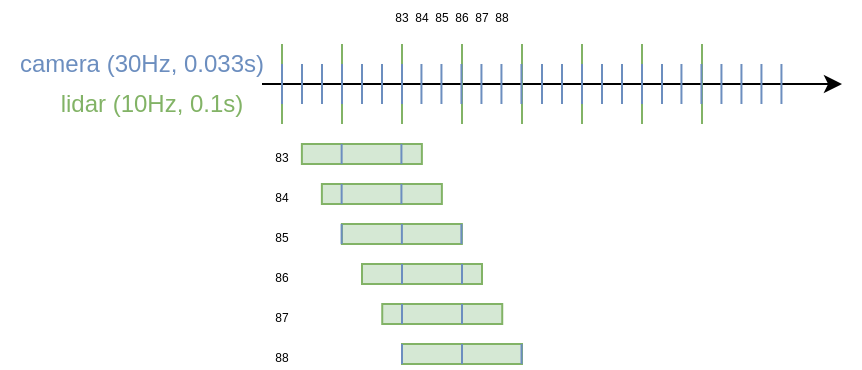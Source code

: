 <mxfile version="15.4.0" type="device"><diagram id="CFlMVozvnWYLzNWP6Qdk" name="Page-1"><mxGraphModel dx="719" dy="393" grid="1" gridSize="10" guides="1" tooltips="1" connect="1" arrows="1" fold="1" page="1" pageScale="1" pageWidth="827" pageHeight="1169" math="0" shadow="0"><root><mxCell id="0"/><mxCell id="1" parent="0"/><mxCell id="I6c2rL0sKzV_J-46VKPx-1" value="" style="endArrow=classic;html=1;" parent="1" edge="1"><mxGeometry width="50" height="50" relative="1" as="geometry"><mxPoint x="200" y="160" as="sourcePoint"/><mxPoint x="490" y="160" as="targetPoint"/></mxGeometry></mxCell><mxCell id="I6c2rL0sKzV_J-46VKPx-3" value="" style="endArrow=none;html=1;fillColor=#d5e8d4;strokeColor=#82b366;" parent="1" edge="1"><mxGeometry width="50" height="50" relative="1" as="geometry"><mxPoint x="210" y="180" as="sourcePoint"/><mxPoint x="210" y="140" as="targetPoint"/></mxGeometry></mxCell><mxCell id="I6c2rL0sKzV_J-46VKPx-4" value="" style="endArrow=none;html=1;fillColor=#d5e8d4;strokeColor=#82b366;" parent="1" edge="1"><mxGeometry width="50" height="50" relative="1" as="geometry"><mxPoint x="240" y="180" as="sourcePoint"/><mxPoint x="240" y="140" as="targetPoint"/></mxGeometry></mxCell><mxCell id="I6c2rL0sKzV_J-46VKPx-5" value="" style="endArrow=none;html=1;fillColor=#d5e8d4;strokeColor=#82b366;" parent="1" edge="1"><mxGeometry width="50" height="50" relative="1" as="geometry"><mxPoint x="270" y="180" as="sourcePoint"/><mxPoint x="270" y="140" as="targetPoint"/></mxGeometry></mxCell><mxCell id="I6c2rL0sKzV_J-46VKPx-6" value="" style="endArrow=none;html=1;fillColor=#d5e8d4;strokeColor=#82b366;" parent="1" edge="1"><mxGeometry width="50" height="50" relative="1" as="geometry"><mxPoint x="300" y="180" as="sourcePoint"/><mxPoint x="300" y="140" as="targetPoint"/></mxGeometry></mxCell><mxCell id="I6c2rL0sKzV_J-46VKPx-7" value="" style="endArrow=none;html=1;fillColor=#dae8fc;strokeColor=#6c8ebf;" parent="1" edge="1"><mxGeometry width="50" height="50" relative="1" as="geometry"><mxPoint x="220" y="170" as="sourcePoint"/><mxPoint x="220" y="150" as="targetPoint"/></mxGeometry></mxCell><mxCell id="I6c2rL0sKzV_J-46VKPx-8" value="" style="endArrow=none;html=1;fillColor=#dae8fc;strokeColor=#6c8ebf;" parent="1" edge="1"><mxGeometry width="50" height="50" relative="1" as="geometry"><mxPoint x="230" y="170" as="sourcePoint"/><mxPoint x="230" y="150" as="targetPoint"/><Array as="points"><mxPoint x="230" y="160"/></Array></mxGeometry></mxCell><mxCell id="I6c2rL0sKzV_J-46VKPx-9" value="" style="endArrow=none;html=1;fillColor=#dae8fc;strokeColor=#6c8ebf;" parent="1" edge="1"><mxGeometry width="50" height="50" relative="1" as="geometry"><mxPoint x="240" y="170" as="sourcePoint"/><mxPoint x="240" y="150" as="targetPoint"/><Array as="points"><mxPoint x="240" y="160"/></Array></mxGeometry></mxCell><mxCell id="I6c2rL0sKzV_J-46VKPx-10" value="" style="endArrow=none;html=1;fillColor=#d5e8d4;strokeColor=#82b366;" parent="1" edge="1"><mxGeometry width="50" height="50" relative="1" as="geometry"><mxPoint x="330" y="180" as="sourcePoint"/><mxPoint x="330" y="140" as="targetPoint"/></mxGeometry></mxCell><mxCell id="I6c2rL0sKzV_J-46VKPx-11" value="" style="endArrow=none;html=1;fillColor=#d5e8d4;strokeColor=#82b366;" parent="1" edge="1"><mxGeometry width="50" height="50" relative="1" as="geometry"><mxPoint x="360" y="180" as="sourcePoint"/><mxPoint x="360" y="140" as="targetPoint"/></mxGeometry></mxCell><mxCell id="I6c2rL0sKzV_J-46VKPx-12" value="" style="endArrow=none;html=1;fillColor=#d5e8d4;strokeColor=#82b366;" parent="1" edge="1"><mxGeometry width="50" height="50" relative="1" as="geometry"><mxPoint x="390" y="180" as="sourcePoint"/><mxPoint x="390" y="140" as="targetPoint"/></mxGeometry></mxCell><mxCell id="I6c2rL0sKzV_J-46VKPx-13" value="" style="endArrow=none;html=1;fillColor=#d5e8d4;strokeColor=#82b366;" parent="1" edge="1"><mxGeometry width="50" height="50" relative="1" as="geometry"><mxPoint x="420" y="180" as="sourcePoint"/><mxPoint x="420" y="140" as="targetPoint"/></mxGeometry></mxCell><mxCell id="I6c2rL0sKzV_J-46VKPx-14" value="" style="endArrow=none;html=1;fillColor=#dae8fc;strokeColor=#6c8ebf;" parent="1" edge="1"><mxGeometry width="50" height="50" relative="1" as="geometry"><mxPoint x="250" y="170" as="sourcePoint"/><mxPoint x="250" y="150" as="targetPoint"/></mxGeometry></mxCell><mxCell id="I6c2rL0sKzV_J-46VKPx-15" value="" style="endArrow=none;html=1;fillColor=#dae8fc;strokeColor=#6c8ebf;" parent="1" edge="1"><mxGeometry width="50" height="50" relative="1" as="geometry"><mxPoint x="260" y="170" as="sourcePoint"/><mxPoint x="260" y="150" as="targetPoint"/><Array as="points"><mxPoint x="260" y="160"/></Array></mxGeometry></mxCell><mxCell id="I6c2rL0sKzV_J-46VKPx-16" value="" style="endArrow=none;html=1;fillColor=#dae8fc;strokeColor=#6c8ebf;" parent="1" edge="1"><mxGeometry width="50" height="50" relative="1" as="geometry"><mxPoint x="270" y="170" as="sourcePoint"/><mxPoint x="270" y="150" as="targetPoint"/><Array as="points"><mxPoint x="270" y="160"/></Array></mxGeometry></mxCell><mxCell id="I6c2rL0sKzV_J-46VKPx-17" value="" style="endArrow=none;html=1;fillColor=#dae8fc;strokeColor=#6c8ebf;" parent="1" edge="1"><mxGeometry width="50" height="50" relative="1" as="geometry"><mxPoint x="279.72" y="170" as="sourcePoint"/><mxPoint x="279.72" y="150" as="targetPoint"/></mxGeometry></mxCell><mxCell id="I6c2rL0sKzV_J-46VKPx-18" value="" style="endArrow=none;html=1;fillColor=#dae8fc;strokeColor=#6c8ebf;" parent="1" edge="1"><mxGeometry width="50" height="50" relative="1" as="geometry"><mxPoint x="289.72" y="170" as="sourcePoint"/><mxPoint x="289.72" y="150" as="targetPoint"/><Array as="points"><mxPoint x="289.72" y="160"/></Array></mxGeometry></mxCell><mxCell id="I6c2rL0sKzV_J-46VKPx-19" value="" style="endArrow=none;html=1;fillColor=#dae8fc;strokeColor=#6c8ebf;" parent="1" edge="1"><mxGeometry width="50" height="50" relative="1" as="geometry"><mxPoint x="299.72" y="170" as="sourcePoint"/><mxPoint x="299.72" y="150" as="targetPoint"/><Array as="points"><mxPoint x="299.72" y="160"/></Array></mxGeometry></mxCell><mxCell id="I6c2rL0sKzV_J-46VKPx-20" value="" style="endArrow=none;html=1;fillColor=#dae8fc;strokeColor=#6c8ebf;" parent="1" edge="1"><mxGeometry width="50" height="50" relative="1" as="geometry"><mxPoint x="309.72" y="170" as="sourcePoint"/><mxPoint x="309.72" y="150" as="targetPoint"/></mxGeometry></mxCell><mxCell id="I6c2rL0sKzV_J-46VKPx-21" value="" style="endArrow=none;html=1;fillColor=#dae8fc;strokeColor=#6c8ebf;" parent="1" edge="1"><mxGeometry width="50" height="50" relative="1" as="geometry"><mxPoint x="319.72" y="170" as="sourcePoint"/><mxPoint x="319.72" y="150" as="targetPoint"/><Array as="points"><mxPoint x="319.72" y="160"/></Array></mxGeometry></mxCell><mxCell id="I6c2rL0sKzV_J-46VKPx-22" value="" style="endArrow=none;html=1;fillColor=#dae8fc;strokeColor=#6c8ebf;" parent="1" edge="1"><mxGeometry width="50" height="50" relative="1" as="geometry"><mxPoint x="329.72" y="170" as="sourcePoint"/><mxPoint x="329.72" y="150" as="targetPoint"/><Array as="points"><mxPoint x="329.72" y="160"/></Array></mxGeometry></mxCell><mxCell id="I6c2rL0sKzV_J-46VKPx-23" value="" style="endArrow=none;html=1;fillColor=#dae8fc;strokeColor=#6c8ebf;" parent="1" edge="1"><mxGeometry width="50" height="50" relative="1" as="geometry"><mxPoint x="210" y="170" as="sourcePoint"/><mxPoint x="210" y="150" as="targetPoint"/></mxGeometry></mxCell><mxCell id="I6c2rL0sKzV_J-46VKPx-24" value="" style="endArrow=none;html=1;fillColor=#dae8fc;strokeColor=#6c8ebf;" parent="1" edge="1"><mxGeometry width="50" height="50" relative="1" as="geometry"><mxPoint x="350" y="170" as="sourcePoint"/><mxPoint x="350" y="150" as="targetPoint"/></mxGeometry></mxCell><mxCell id="I6c2rL0sKzV_J-46VKPx-25" value="" style="endArrow=none;html=1;fillColor=#dae8fc;strokeColor=#6c8ebf;" parent="1" edge="1"><mxGeometry width="50" height="50" relative="1" as="geometry"><mxPoint x="360" y="170" as="sourcePoint"/><mxPoint x="360" y="150" as="targetPoint"/><Array as="points"><mxPoint x="360" y="160"/></Array></mxGeometry></mxCell><mxCell id="I6c2rL0sKzV_J-46VKPx-26" value="" style="endArrow=none;html=1;fillColor=#dae8fc;strokeColor=#6c8ebf;" parent="1" edge="1"><mxGeometry width="50" height="50" relative="1" as="geometry"><mxPoint x="370" y="170" as="sourcePoint"/><mxPoint x="370" y="150" as="targetPoint"/><Array as="points"><mxPoint x="370" y="160"/></Array></mxGeometry></mxCell><mxCell id="I6c2rL0sKzV_J-46VKPx-27" value="" style="endArrow=none;html=1;fillColor=#dae8fc;strokeColor=#6c8ebf;" parent="1" edge="1"><mxGeometry width="50" height="50" relative="1" as="geometry"><mxPoint x="380" y="170" as="sourcePoint"/><mxPoint x="380" y="150" as="targetPoint"/></mxGeometry></mxCell><mxCell id="I6c2rL0sKzV_J-46VKPx-28" value="" style="endArrow=none;html=1;fillColor=#dae8fc;strokeColor=#6c8ebf;" parent="1" edge="1"><mxGeometry width="50" height="50" relative="1" as="geometry"><mxPoint x="390" y="170" as="sourcePoint"/><mxPoint x="390" y="150" as="targetPoint"/><Array as="points"><mxPoint x="390" y="160"/></Array></mxGeometry></mxCell><mxCell id="I6c2rL0sKzV_J-46VKPx-29" value="" style="endArrow=none;html=1;fillColor=#dae8fc;strokeColor=#6c8ebf;" parent="1" edge="1"><mxGeometry width="50" height="50" relative="1" as="geometry"><mxPoint x="400" y="170" as="sourcePoint"/><mxPoint x="400" y="150" as="targetPoint"/><Array as="points"><mxPoint x="400" y="160"/></Array></mxGeometry></mxCell><mxCell id="I6c2rL0sKzV_J-46VKPx-30" value="" style="endArrow=none;html=1;fillColor=#dae8fc;strokeColor=#6c8ebf;" parent="1" edge="1"><mxGeometry width="50" height="50" relative="1" as="geometry"><mxPoint x="409.72" y="170" as="sourcePoint"/><mxPoint x="409.72" y="150" as="targetPoint"/></mxGeometry></mxCell><mxCell id="I6c2rL0sKzV_J-46VKPx-31" value="" style="endArrow=none;html=1;fillColor=#dae8fc;strokeColor=#6c8ebf;" parent="1" edge="1"><mxGeometry width="50" height="50" relative="1" as="geometry"><mxPoint x="419.72" y="170" as="sourcePoint"/><mxPoint x="419.72" y="150" as="targetPoint"/><Array as="points"><mxPoint x="419.72" y="160"/></Array></mxGeometry></mxCell><mxCell id="I6c2rL0sKzV_J-46VKPx-32" value="" style="endArrow=none;html=1;fillColor=#dae8fc;strokeColor=#6c8ebf;" parent="1" edge="1"><mxGeometry width="50" height="50" relative="1" as="geometry"><mxPoint x="429.72" y="170" as="sourcePoint"/><mxPoint x="429.72" y="150" as="targetPoint"/><Array as="points"><mxPoint x="429.72" y="160"/></Array></mxGeometry></mxCell><mxCell id="I6c2rL0sKzV_J-46VKPx-33" value="" style="endArrow=none;html=1;fillColor=#dae8fc;strokeColor=#6c8ebf;" parent="1" edge="1"><mxGeometry width="50" height="50" relative="1" as="geometry"><mxPoint x="439.72" y="170" as="sourcePoint"/><mxPoint x="439.72" y="150" as="targetPoint"/></mxGeometry></mxCell><mxCell id="I6c2rL0sKzV_J-46VKPx-34" value="" style="endArrow=none;html=1;fillColor=#dae8fc;strokeColor=#6c8ebf;" parent="1" edge="1"><mxGeometry width="50" height="50" relative="1" as="geometry"><mxPoint x="449.72" y="170" as="sourcePoint"/><mxPoint x="449.72" y="150" as="targetPoint"/><Array as="points"><mxPoint x="449.72" y="160"/></Array></mxGeometry></mxCell><mxCell id="I6c2rL0sKzV_J-46VKPx-35" value="" style="endArrow=none;html=1;fillColor=#dae8fc;strokeColor=#6c8ebf;" parent="1" edge="1"><mxGeometry width="50" height="50" relative="1" as="geometry"><mxPoint x="459.72" y="170" as="sourcePoint"/><mxPoint x="459.72" y="150" as="targetPoint"/><Array as="points"><mxPoint x="459.72" y="160"/></Array></mxGeometry></mxCell><mxCell id="I6c2rL0sKzV_J-46VKPx-36" value="" style="endArrow=none;html=1;fillColor=#dae8fc;strokeColor=#6c8ebf;" parent="1" edge="1"><mxGeometry width="50" height="50" relative="1" as="geometry"><mxPoint x="340" y="170" as="sourcePoint"/><mxPoint x="340" y="150" as="targetPoint"/></mxGeometry></mxCell><mxCell id="I6c2rL0sKzV_J-46VKPx-37" value="&lt;font color=&quot;#82b366&quot;&gt;lidar (10Hz, 0.1s)&lt;/font&gt;" style="text;html=1;strokeColor=none;fillColor=none;align=center;verticalAlign=middle;whiteSpace=wrap;rounded=0;" parent="1" vertex="1"><mxGeometry x="80" y="160" width="130" height="20" as="geometry"/></mxCell><mxCell id="I6c2rL0sKzV_J-46VKPx-38" value="&lt;font color=&quot;#6c8ebf&quot;&gt;camera (30Hz, 0.033s)&lt;/font&gt;" style="text;html=1;strokeColor=none;fillColor=none;align=center;verticalAlign=middle;whiteSpace=wrap;rounded=0;" parent="1" vertex="1"><mxGeometry x="69.94" y="140" width="140.06" height="20" as="geometry"/></mxCell><mxCell id="I6c2rL0sKzV_J-46VKPx-39" value="&lt;font style=&quot;font-size: 6px&quot;&gt;83&lt;/font&gt;" style="text;html=1;strokeColor=none;fillColor=none;align=center;verticalAlign=middle;whiteSpace=wrap;rounded=0;" parent="1" vertex="1"><mxGeometry x="260" y="120" width="20" height="10" as="geometry"/></mxCell><mxCell id="I6c2rL0sKzV_J-46VKPx-45" value="&lt;font style=&quot;font-size: 6px&quot;&gt;84&lt;/font&gt;" style="text;html=1;strokeColor=none;fillColor=none;align=center;verticalAlign=middle;whiteSpace=wrap;rounded=0;" parent="1" vertex="1"><mxGeometry x="270" y="120" width="20" height="10" as="geometry"/></mxCell><mxCell id="I6c2rL0sKzV_J-46VKPx-46" value="&lt;font style=&quot;font-size: 6px&quot;&gt;85&lt;/font&gt;" style="text;html=1;strokeColor=none;fillColor=none;align=center;verticalAlign=middle;whiteSpace=wrap;rounded=0;" parent="1" vertex="1"><mxGeometry x="280" y="120" width="20" height="10" as="geometry"/></mxCell><mxCell id="I6c2rL0sKzV_J-46VKPx-47" value="&lt;font style=&quot;font-size: 6px&quot;&gt;86&lt;/font&gt;" style="text;html=1;strokeColor=none;fillColor=none;align=center;verticalAlign=middle;whiteSpace=wrap;rounded=0;" parent="1" vertex="1"><mxGeometry x="290" y="120" width="20" height="10" as="geometry"/></mxCell><mxCell id="I6c2rL0sKzV_J-46VKPx-48" value="&lt;font style=&quot;font-size: 6px&quot;&gt;87&lt;/font&gt;" style="text;html=1;strokeColor=none;fillColor=none;align=center;verticalAlign=middle;whiteSpace=wrap;rounded=0;" parent="1" vertex="1"><mxGeometry x="300" y="120" width="20" height="10" as="geometry"/></mxCell><mxCell id="I6c2rL0sKzV_J-46VKPx-49" value="&lt;font style=&quot;font-size: 6px&quot;&gt;88&lt;/font&gt;" style="text;html=1;strokeColor=none;fillColor=none;align=center;verticalAlign=middle;whiteSpace=wrap;rounded=0;" parent="1" vertex="1"><mxGeometry x="310" y="120" width="20" height="10" as="geometry"/></mxCell><mxCell id="I6c2rL0sKzV_J-46VKPx-53" value="" style="rounded=0;whiteSpace=wrap;html=1;strokeColor=#82b366;fillColor=#d5e8d4;" parent="1" vertex="1"><mxGeometry x="219.94" y="190" width="60" height="10" as="geometry"/></mxCell><mxCell id="I6c2rL0sKzV_J-46VKPx-58" value="" style="endArrow=none;html=1;fillColor=#dae8fc;strokeColor=#6c8ebf;" parent="1" edge="1"><mxGeometry width="50" height="50" relative="1" as="geometry"><mxPoint x="239.82" y="200" as="sourcePoint"/><mxPoint x="239.82" y="190" as="targetPoint"/></mxGeometry></mxCell><mxCell id="I6c2rL0sKzV_J-46VKPx-59" value="" style="rounded=0;whiteSpace=wrap;html=1;strokeColor=#82b366;fillColor=#d5e8d4;" parent="1" vertex="1"><mxGeometry x="229.94" y="210" width="60" height="10" as="geometry"/></mxCell><mxCell id="I6c2rL0sKzV_J-46VKPx-60" value="" style="endArrow=none;html=1;fillColor=#dae8fc;strokeColor=#6c8ebf;" parent="1" edge="1"><mxGeometry width="50" height="50" relative="1" as="geometry"><mxPoint x="239.82" y="220" as="sourcePoint"/><mxPoint x="239.82" y="210" as="targetPoint"/></mxGeometry></mxCell><mxCell id="I6c2rL0sKzV_J-46VKPx-61" value="" style="endArrow=none;html=1;fillColor=#dae8fc;strokeColor=#6c8ebf;" parent="1" edge="1"><mxGeometry width="50" height="50" relative="1" as="geometry"><mxPoint x="269.71" y="220" as="sourcePoint"/><mxPoint x="269.71" y="210" as="targetPoint"/></mxGeometry></mxCell><mxCell id="I6c2rL0sKzV_J-46VKPx-62" value="" style="endArrow=none;html=1;fillColor=#dae8fc;strokeColor=#6c8ebf;" parent="1" edge="1"><mxGeometry width="50" height="50" relative="1" as="geometry"><mxPoint x="269.71" y="200" as="sourcePoint"/><mxPoint x="269.71" y="190" as="targetPoint"/></mxGeometry></mxCell><mxCell id="I6c2rL0sKzV_J-46VKPx-64" value="" style="rounded=0;whiteSpace=wrap;html=1;strokeColor=#82b366;fillColor=#d5e8d4;" parent="1" vertex="1"><mxGeometry x="239.94" y="230" width="60" height="10" as="geometry"/></mxCell><mxCell id="I6c2rL0sKzV_J-46VKPx-65" value="" style="endArrow=none;html=1;fillColor=#dae8fc;strokeColor=#6c8ebf;" parent="1" edge="1"><mxGeometry width="50" height="50" relative="1" as="geometry"><mxPoint x="239.82" y="240" as="sourcePoint"/><mxPoint x="239.82" y="230" as="targetPoint"/></mxGeometry></mxCell><mxCell id="I6c2rL0sKzV_J-46VKPx-66" value="" style="endArrow=none;html=1;fillColor=#dae8fc;strokeColor=#6c8ebf;" parent="1" edge="1"><mxGeometry width="50" height="50" relative="1" as="geometry"><mxPoint x="269.94" y="240" as="sourcePoint"/><mxPoint x="269.94" y="230" as="targetPoint"/></mxGeometry></mxCell><mxCell id="I6c2rL0sKzV_J-46VKPx-67" value="" style="endArrow=none;html=1;fillColor=#dae8fc;strokeColor=#6c8ebf;" parent="1" edge="1"><mxGeometry width="50" height="50" relative="1" as="geometry"><mxPoint x="299.71" y="240" as="sourcePoint"/><mxPoint x="299.71" y="230" as="targetPoint"/></mxGeometry></mxCell><mxCell id="I6c2rL0sKzV_J-46VKPx-68" value="" style="rounded=0;whiteSpace=wrap;html=1;strokeColor=#82b366;fillColor=#d5e8d4;" parent="1" vertex="1"><mxGeometry x="250" y="250" width="60" height="10" as="geometry"/></mxCell><mxCell id="I6c2rL0sKzV_J-46VKPx-70" value="" style="endArrow=none;html=1;fillColor=#dae8fc;strokeColor=#6c8ebf;" parent="1" edge="1"><mxGeometry width="50" height="50" relative="1" as="geometry"><mxPoint x="270.0" y="260" as="sourcePoint"/><mxPoint x="270.0" y="250" as="targetPoint"/></mxGeometry></mxCell><mxCell id="I6c2rL0sKzV_J-46VKPx-71" value="" style="endArrow=none;html=1;fillColor=#dae8fc;strokeColor=#6c8ebf;" parent="1" edge="1"><mxGeometry width="50" height="50" relative="1" as="geometry"><mxPoint x="300.0" y="260" as="sourcePoint"/><mxPoint x="300.0" y="250" as="targetPoint"/></mxGeometry></mxCell><mxCell id="I6c2rL0sKzV_J-46VKPx-73" value="&lt;font style=&quot;font-size: 6px&quot;&gt;83&lt;/font&gt;" style="text;html=1;strokeColor=none;fillColor=none;align=center;verticalAlign=middle;whiteSpace=wrap;rounded=0;" parent="1" vertex="1"><mxGeometry x="199.94" y="190" width="20" height="10" as="geometry"/></mxCell><mxCell id="I6c2rL0sKzV_J-46VKPx-75" value="&lt;font style=&quot;font-size: 6px&quot;&gt;84&lt;/font&gt;" style="text;html=1;strokeColor=none;fillColor=none;align=center;verticalAlign=middle;whiteSpace=wrap;rounded=0;" parent="1" vertex="1"><mxGeometry x="200" y="210" width="20" height="10" as="geometry"/></mxCell><mxCell id="I6c2rL0sKzV_J-46VKPx-76" value="&lt;font style=&quot;font-size: 6px&quot;&gt;85&lt;/font&gt;" style="text;html=1;strokeColor=none;fillColor=none;align=center;verticalAlign=middle;whiteSpace=wrap;rounded=0;" parent="1" vertex="1"><mxGeometry x="200" y="230" width="20" height="10" as="geometry"/></mxCell><mxCell id="I6c2rL0sKzV_J-46VKPx-77" value="&lt;font style=&quot;font-size: 6px&quot;&gt;86&lt;/font&gt;" style="text;html=1;strokeColor=none;fillColor=none;align=center;verticalAlign=middle;whiteSpace=wrap;rounded=0;" parent="1" vertex="1"><mxGeometry x="200" y="250" width="20" height="10" as="geometry"/></mxCell><mxCell id="I6c2rL0sKzV_J-46VKPx-78" value="&lt;font style=&quot;font-size: 6px&quot;&gt;87&lt;/font&gt;" style="text;html=1;strokeColor=none;fillColor=none;align=center;verticalAlign=middle;whiteSpace=wrap;rounded=0;" parent="1" vertex="1"><mxGeometry x="200" y="270" width="20" height="10" as="geometry"/></mxCell><mxCell id="I6c2rL0sKzV_J-46VKPx-79" value="&lt;font style=&quot;font-size: 6px&quot;&gt;88&lt;/font&gt;" style="text;html=1;strokeColor=none;fillColor=none;align=center;verticalAlign=middle;whiteSpace=wrap;rounded=0;" parent="1" vertex="1"><mxGeometry x="199.94" y="290" width="20" height="10" as="geometry"/></mxCell><mxCell id="I6c2rL0sKzV_J-46VKPx-80" value="" style="rounded=0;whiteSpace=wrap;html=1;strokeColor=#82b366;fillColor=#d5e8d4;" parent="1" vertex="1"><mxGeometry x="260.12" y="270" width="60" height="10" as="geometry"/></mxCell><mxCell id="I6c2rL0sKzV_J-46VKPx-82" value="" style="endArrow=none;html=1;fillColor=#dae8fc;strokeColor=#6c8ebf;" parent="1" edge="1"><mxGeometry width="50" height="50" relative="1" as="geometry"><mxPoint x="270.0" y="280" as="sourcePoint"/><mxPoint x="270.0" y="270" as="targetPoint"/></mxGeometry></mxCell><mxCell id="I6c2rL0sKzV_J-46VKPx-83" value="" style="endArrow=none;html=1;fillColor=#dae8fc;strokeColor=#6c8ebf;" parent="1" edge="1"><mxGeometry width="50" height="50" relative="1" as="geometry"><mxPoint x="300.0" y="280" as="sourcePoint"/><mxPoint x="300.0" y="270" as="targetPoint"/></mxGeometry></mxCell><mxCell id="I6c2rL0sKzV_J-46VKPx-84" value="" style="rounded=0;whiteSpace=wrap;html=1;strokeColor=#82b366;fillColor=#d5e8d4;" parent="1" vertex="1"><mxGeometry x="270" y="290" width="60" height="10" as="geometry"/></mxCell><mxCell id="I6c2rL0sKzV_J-46VKPx-85" value="" style="endArrow=none;html=1;fillColor=#dae8fc;strokeColor=#6c8ebf;" parent="1" edge="1"><mxGeometry width="50" height="50" relative="1" as="geometry"><mxPoint x="270.0" y="300" as="sourcePoint"/><mxPoint x="270.0" y="290" as="targetPoint"/></mxGeometry></mxCell><mxCell id="I6c2rL0sKzV_J-46VKPx-86" value="" style="endArrow=none;html=1;fillColor=#dae8fc;strokeColor=#6c8ebf;" parent="1" edge="1"><mxGeometry width="50" height="50" relative="1" as="geometry"><mxPoint x="300.0" y="300" as="sourcePoint"/><mxPoint x="300.0" y="290" as="targetPoint"/></mxGeometry></mxCell><mxCell id="I6c2rL0sKzV_J-46VKPx-87" value="" style="endArrow=none;html=1;fillColor=#dae8fc;strokeColor=#6c8ebf;" parent="1" edge="1"><mxGeometry width="50" height="50" relative="1" as="geometry"><mxPoint x="329.77" y="300" as="sourcePoint"/><mxPoint x="329.77" y="290" as="targetPoint"/></mxGeometry></mxCell></root></mxGraphModel></diagram></mxfile>